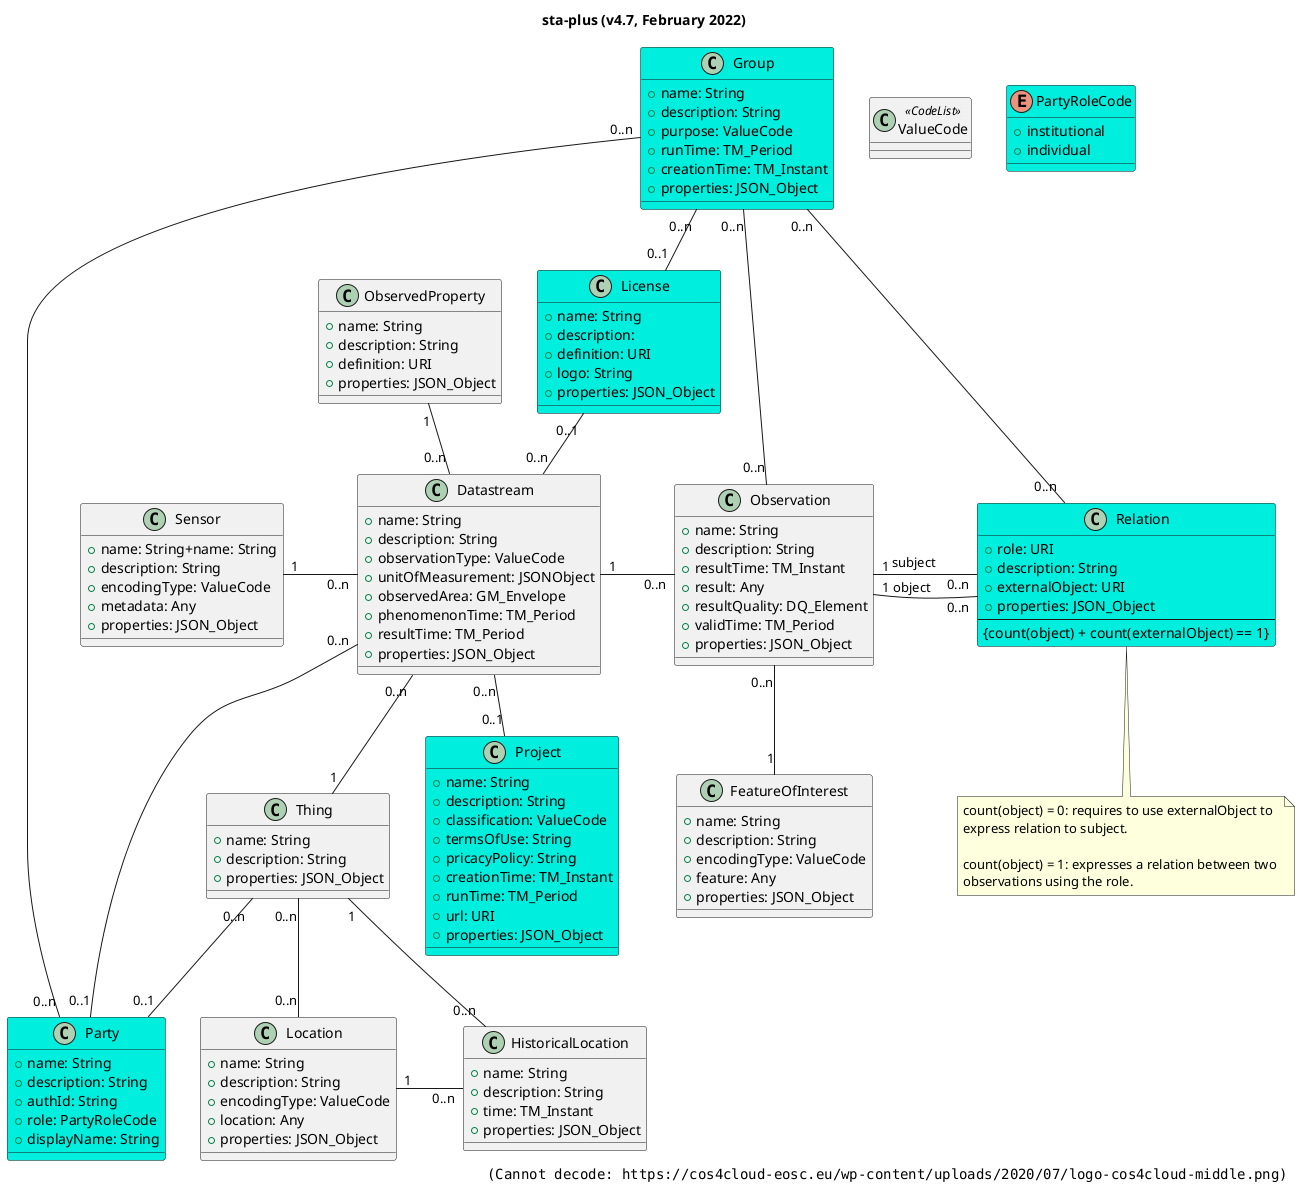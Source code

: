 'diagram from https://plantuml.com/creole
@startuml sta_plus_v4.7
title sta-plus (<b>v4.7</b>, February 2022)

right footer <img:https://cos4cloud-eosc.eu/wp-content/uploads/2020/07/logo-cos4cloud-middle.png{scale=0.25}>

class Sensor {
    +name: String+name: String
    +description: String
    +encodingType: ValueCode
    +metadata: Any
    +properties: JSON_Object
}

class ObservedProperty {
    +name: String
    +description: String
    +definition: URI
    +properties: JSON_Object
}

class Datastream {
    +name: String
    +description: String
    +observationType: ValueCode 
    +unitOfMeasurement: JSONObject
    +observedArea: GM_Envelope
    +phenomenonTime: TM_Period
    +resultTime: TM_Period
    +properties: JSON_Object
}

class Thing {
    +name: String
    +description: String
    +properties: JSON_Object
}


class Location {
    +name: String
    +description: String
    +encodingType: ValueCode
    +location: Any
    +properties: JSON_Object
}

class HistoricalLocation {
    +name: String
    +description: String
    +time: TM_Instant
    +properties: JSON_Object
}

class Observation {
    +name: String
    +description: String
    +resultTime: TM_Instant
    +result: Any
    +resultQuality: DQ_Element
    +validTime: TM_Period
    +properties: JSON_Object
}

class ValueCode <<CodeList>> {}

class FeatureOfInterest {
    +name: String
    +description: String
    +encodingType: ValueCode
    +feature: Any
    +properties: JSON_Object
}

class Project #00EEDD {
    +name: String
    +description: String
    +classification: ValueCode
    +termsOfUse: String
    +pricacyPolicy: String
    +creationTime: TM_Instant
    +runTime: TM_Period
    +url: URI
    +properties: JSON_Object
}

class Party #00EEDD {
    +name: String
    +description: String
    +authId: String
    +role: PartyRoleCode
    +displayName: String
}

enum PartyRoleCode #00EEDD {
    +institutional
    +individual
}

class License #00EEDD {
    +name: String
    +description: 
    +definition: URI
    +logo: String
    +properties: JSON_Object
}

class Group #00EEDD {
    +name: String
    +description: String
    +purpose: ValueCode
    +runTime: TM_Period
    +creationTime: TM_Instant
    +properties: JSON_Object
}

class Relation #00EEDD {
    +role: URI
    +description: String
    +externalObject: URI
    +properties: JSON_Object
    ---
    {count(object) + count(externalObject) == 1}
}

Party "0..1" -up- "0..n" Thing

Datastream "0..n" -left- "1" Sensor: "           "
Datastream "0..n" -up- "1" ObservedProperty
Datastream "0..n" -- "1" Thing
Datastream "1" -right- "0..n" Observation: "           "

Observation "0..n" -- "1" FeatureOfInterest

Location "0..n" -up- "0..n" Thing
Location "1" -right- "0..n" HistoricalLocation: "         "
HistoricalLocation "0..n" -right- "1" Thing

Datastream "0..n" -- "0..1" Project
Datastream "0..n" -up- "0..1" Party
Datastream "0..n" -up- "0..1" License


Group "0..n" -- "0..1" License
Group "0..n" -- "0..n" Party
Group "0..n" -- "0..n" Observation
Group "0..n" -- "0..n" Relation

Observation "1" - "0..n" Relation: "subject       "
Observation "1" - "0..n" Relation: "object        "
note bottom of Relation
    count(object) = 0: requires to use externalObject to
    express relation to subject.

    count(object) = 1: expresses a relation between two 
    observations using the role.
end note


@enduml